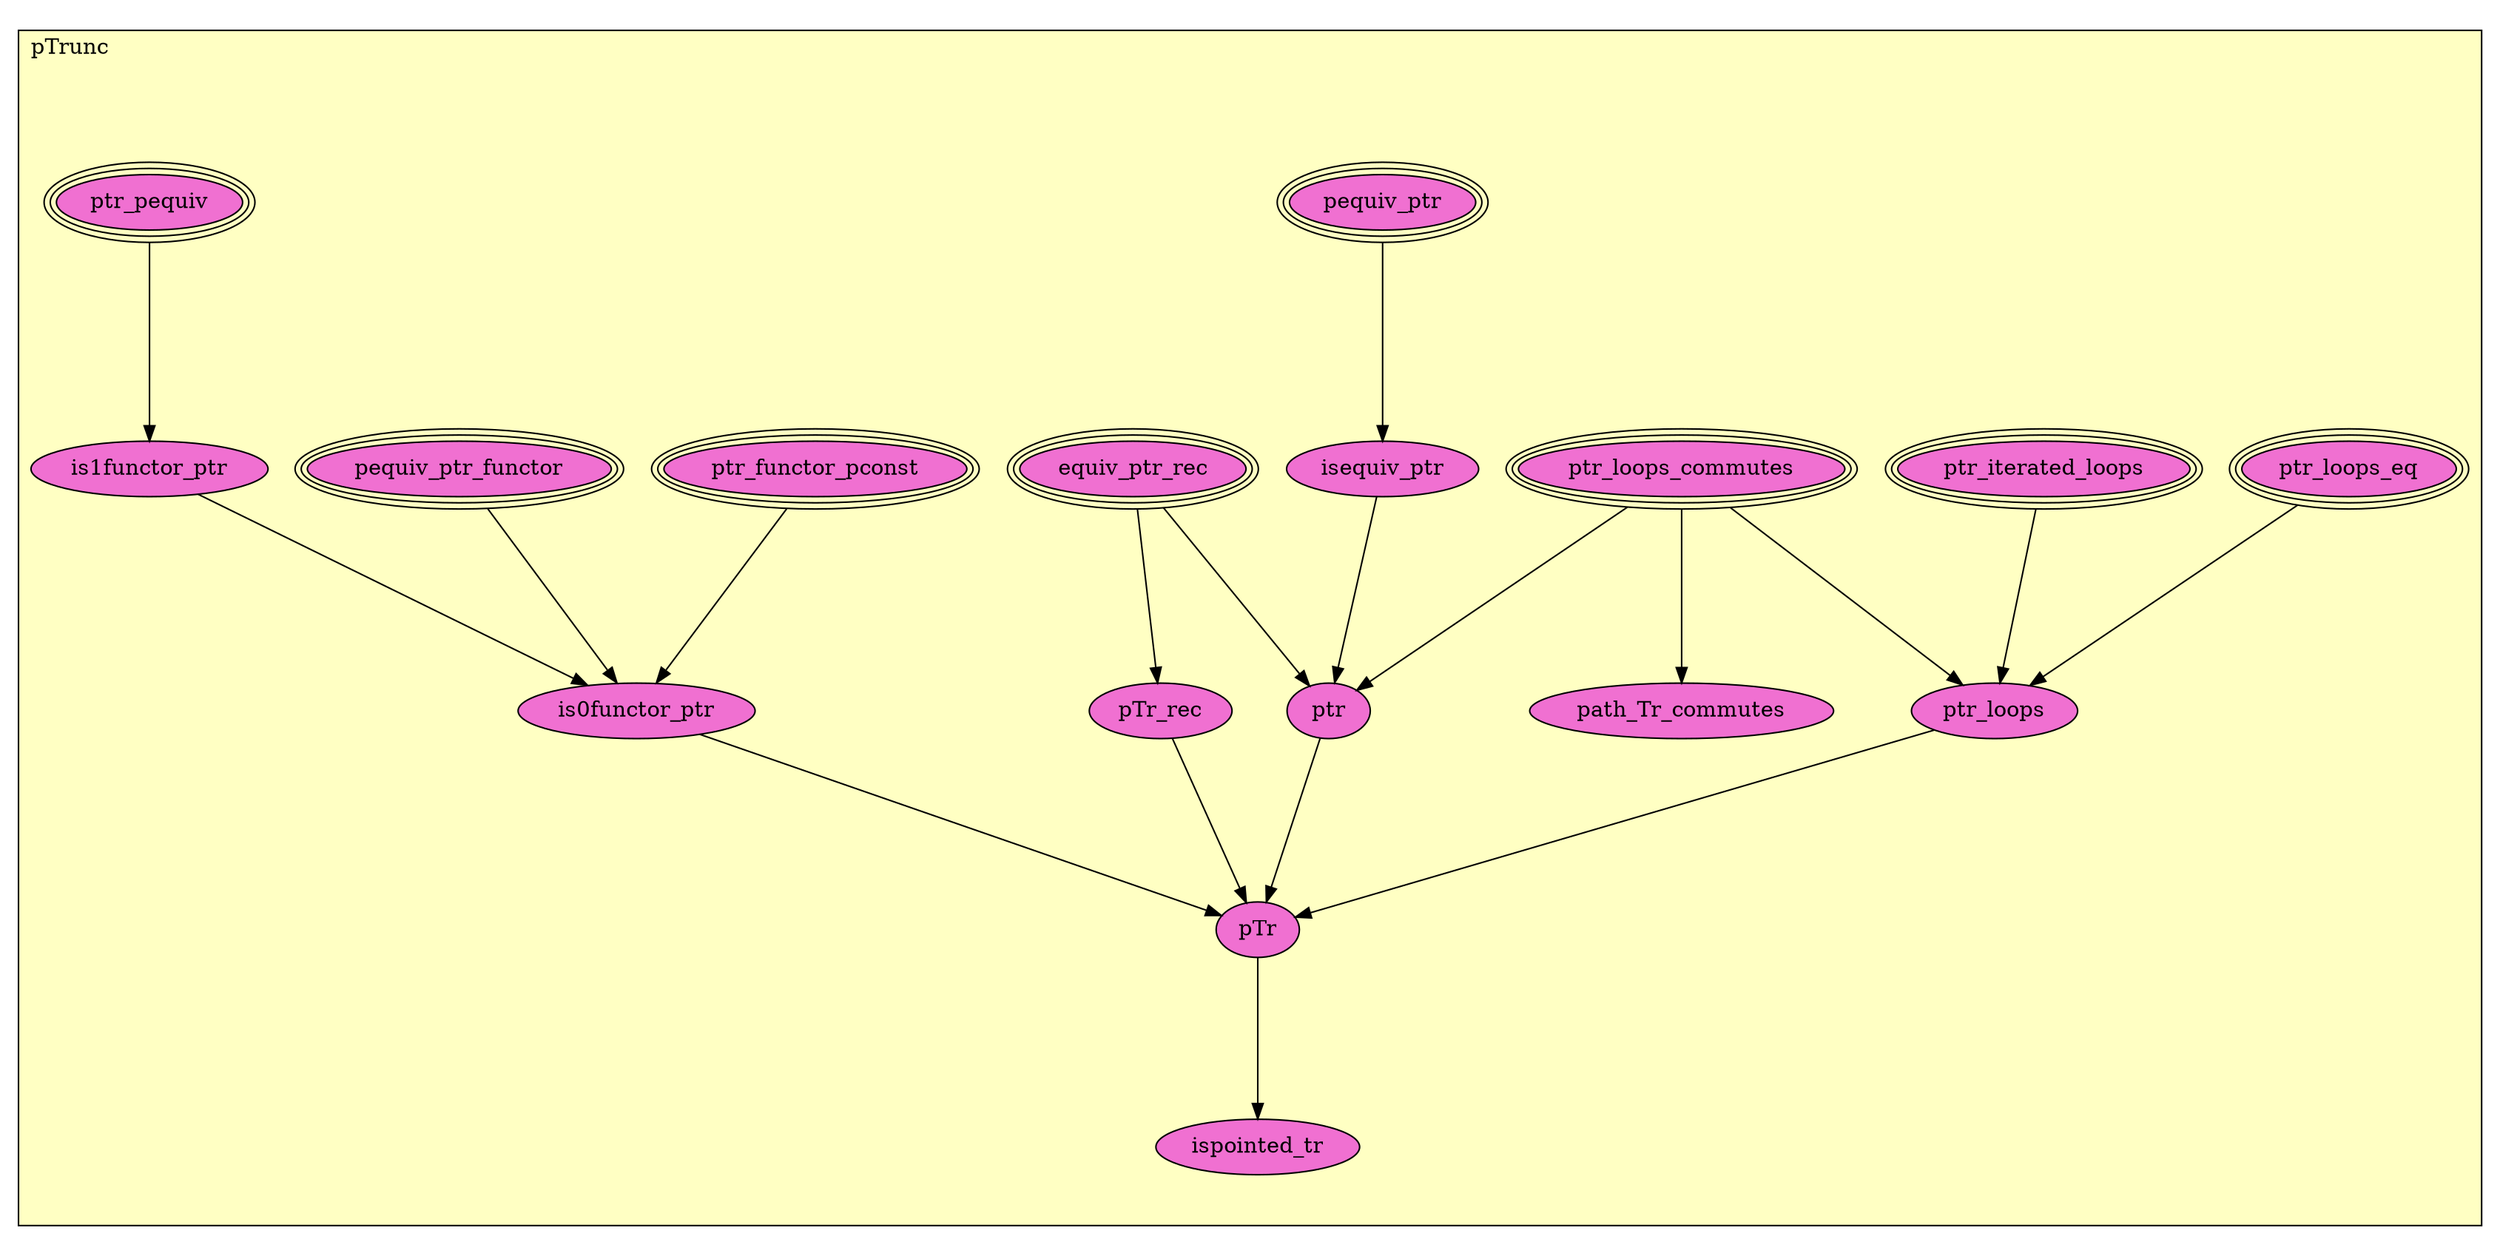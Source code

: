 digraph HoTT_Pointed_pTrunc {
  graph [ratio=0.5]
  node [style=filled]
pTrunc_ptr_loops_commutes [label="ptr_loops_commutes", URL=<pTrunc.html#ptr_loops_commutes>, peripheries=3, fillcolor="#F070D1"] ;
pTrunc_path_Tr_commutes [label="path_Tr_commutes", URL=<pTrunc.html#path_Tr_commutes>, fillcolor="#F070D1"] ;
pTrunc_pequiv_ptr_functor [label="pequiv_ptr_functor", URL=<pTrunc.html#pequiv_ptr_functor>, peripheries=3, fillcolor="#F070D1"] ;
pTrunc_ptr_loops_eq [label="ptr_loops_eq", URL=<pTrunc.html#ptr_loops_eq>, peripheries=3, fillcolor="#F070D1"] ;
pTrunc_ptr_iterated_loops [label="ptr_iterated_loops", URL=<pTrunc.html#ptr_iterated_loops>, peripheries=3, fillcolor="#F070D1"] ;
pTrunc_ptr_loops [label="ptr_loops", URL=<pTrunc.html#ptr_loops>, fillcolor="#F070D1"] ;
pTrunc_ptr_pequiv [label="ptr_pequiv", URL=<pTrunc.html#ptr_pequiv>, peripheries=3, fillcolor="#F070D1"] ;
pTrunc_ptr_functor_pconst [label="ptr_functor_pconst", URL=<pTrunc.html#ptr_functor_pconst>, peripheries=3, fillcolor="#F070D1"] ;
pTrunc_is1functor_ptr [label="is1functor_ptr", URL=<pTrunc.html#is1functor_ptr>, fillcolor="#F070D1"] ;
pTrunc_is0functor_ptr [label="is0functor_ptr", URL=<pTrunc.html#is0functor_ptr>, fillcolor="#F070D1"] ;
pTrunc_equiv_ptr_rec [label="equiv_ptr_rec", URL=<pTrunc.html#equiv_ptr_rec>, peripheries=3, fillcolor="#F070D1"] ;
pTrunc_pTr_rec [label="pTr_rec", URL=<pTrunc.html#pTr_rec>, fillcolor="#F070D1"] ;
pTrunc_pequiv_ptr [label="pequiv_ptr", URL=<pTrunc.html#pequiv_ptr>, peripheries=3, fillcolor="#F070D1"] ;
pTrunc_isequiv_ptr [label="isequiv_ptr", URL=<pTrunc.html#isequiv_ptr>, fillcolor="#F070D1"] ;
pTrunc_ptr [label="ptr", URL=<pTrunc.html#ptr>, fillcolor="#F070D1"] ;
pTrunc_pTr [label="pTr", URL=<pTrunc.html#pTr>, fillcolor="#F070D1"] ;
pTrunc_ispointed_tr [label="ispointed_tr", URL=<pTrunc.html#ispointed_tr>, fillcolor="#F070D1"] ;
  pTrunc_ptr_loops_commutes -> pTrunc_path_Tr_commutes [] ;
  pTrunc_ptr_loops_commutes -> pTrunc_ptr_loops [] ;
  pTrunc_ptr_loops_commutes -> pTrunc_ptr [] ;
  pTrunc_pequiv_ptr_functor -> pTrunc_is0functor_ptr [] ;
  pTrunc_ptr_loops_eq -> pTrunc_ptr_loops [] ;
  pTrunc_ptr_iterated_loops -> pTrunc_ptr_loops [] ;
  pTrunc_ptr_loops -> pTrunc_pTr [] ;
  pTrunc_ptr_pequiv -> pTrunc_is1functor_ptr [] ;
  pTrunc_ptr_functor_pconst -> pTrunc_is0functor_ptr [] ;
  pTrunc_is1functor_ptr -> pTrunc_is0functor_ptr [] ;
  pTrunc_is0functor_ptr -> pTrunc_pTr [] ;
  pTrunc_equiv_ptr_rec -> pTrunc_pTr_rec [] ;
  pTrunc_equiv_ptr_rec -> pTrunc_ptr [] ;
  pTrunc_pTr_rec -> pTrunc_pTr [] ;
  pTrunc_pequiv_ptr -> pTrunc_isequiv_ptr [] ;
  pTrunc_isequiv_ptr -> pTrunc_ptr [] ;
  pTrunc_ptr -> pTrunc_pTr [] ;
  pTrunc_pTr -> pTrunc_ispointed_tr [] ;
subgraph cluster_pTrunc { label="pTrunc"; fillcolor="#FFFFC3"; labeljust=l; style=filled 
pTrunc_ispointed_tr; pTrunc_pTr; pTrunc_ptr; pTrunc_isequiv_ptr; pTrunc_pequiv_ptr; pTrunc_pTr_rec; pTrunc_equiv_ptr_rec; pTrunc_is0functor_ptr; pTrunc_is1functor_ptr; pTrunc_ptr_functor_pconst; pTrunc_ptr_pequiv; pTrunc_ptr_loops; pTrunc_ptr_iterated_loops; pTrunc_ptr_loops_eq; pTrunc_pequiv_ptr_functor; pTrunc_path_Tr_commutes; pTrunc_ptr_loops_commutes; };
} /* END */
